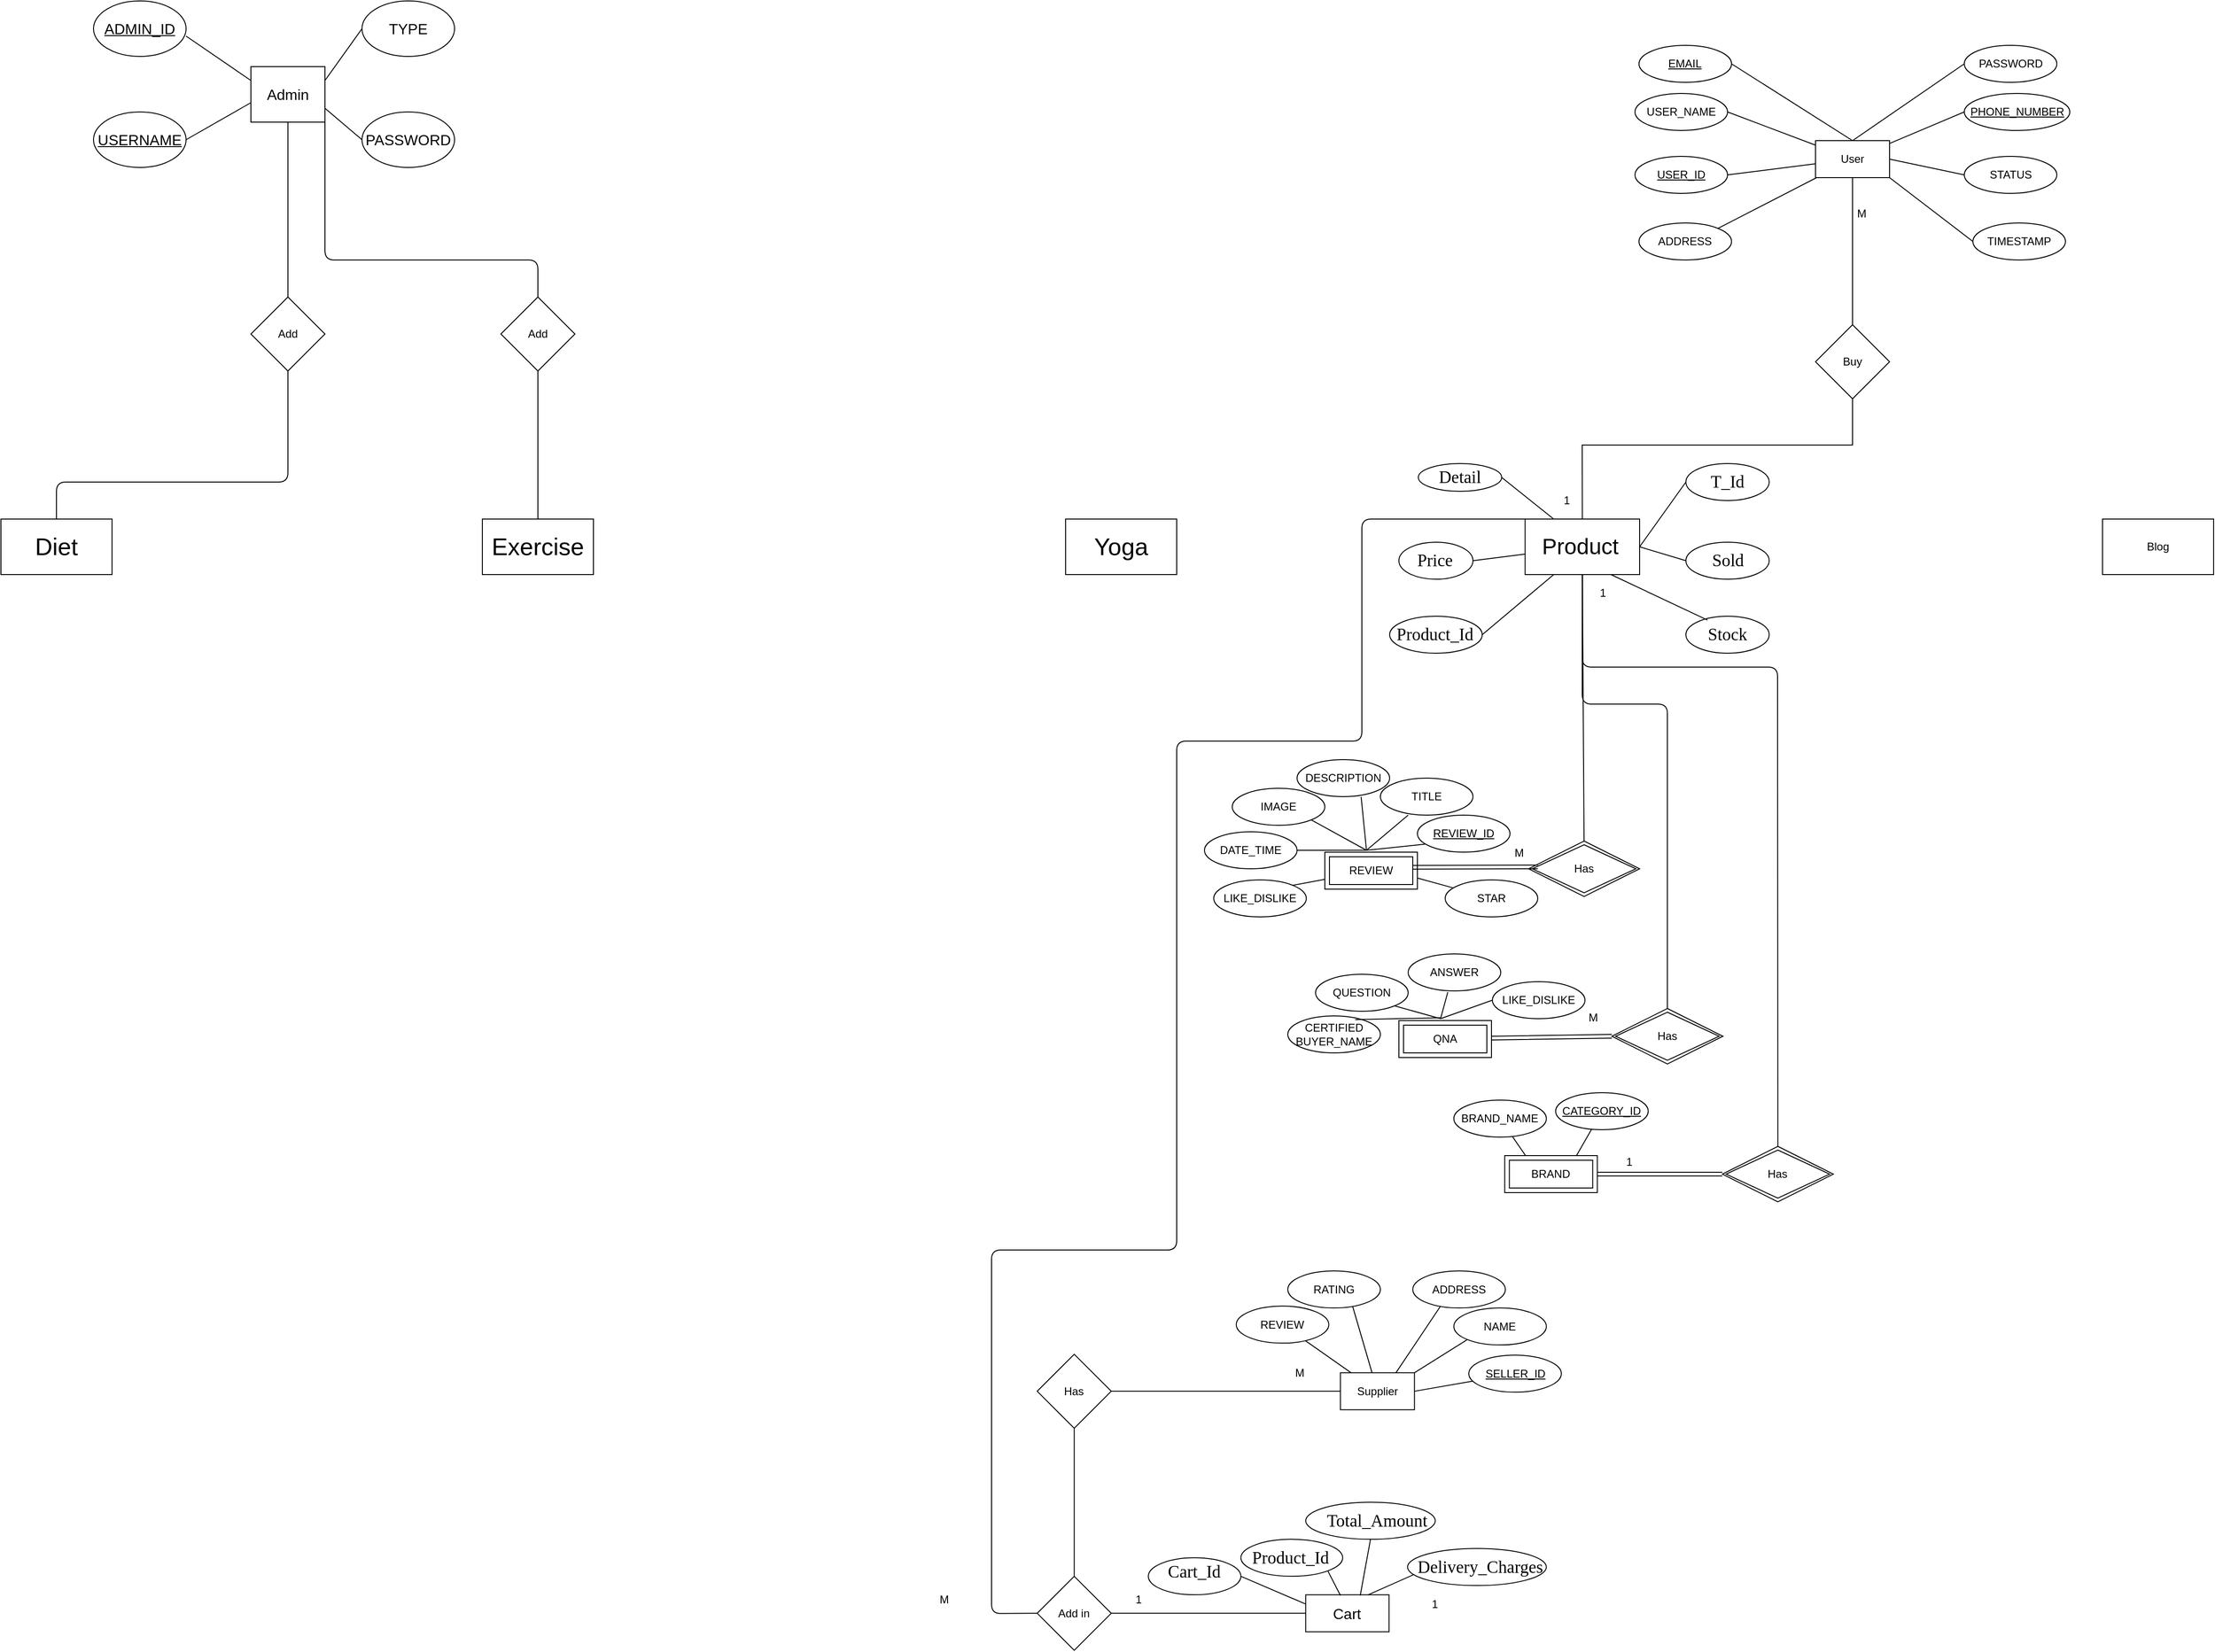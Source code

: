 <mxfile version="13.9.2" type="github">
  <diagram id="wGbHAm15oK983sHC9-Yr" name="Page-1">
    <mxGraphModel dx="593" dy="281" grid="1" gridSize="10" guides="1" tooltips="1" connect="1" arrows="1" fold="1" page="1" pageScale="1" pageWidth="6000" pageHeight="6000" math="0" shadow="0">
      <root>
        <mxCell id="0" />
        <mxCell id="1" parent="0" />
        <mxCell id="VCjqb7YWoMUJ2KnElUuH-1" value="&lt;font style=&quot;font-size: 26px&quot;&gt;Diet&lt;/font&gt;" style="rounded=0;whiteSpace=wrap;html=1;" vertex="1" parent="1">
          <mxGeometry x="3130" y="600" width="120" height="60" as="geometry" />
        </mxCell>
        <mxCell id="VCjqb7YWoMUJ2KnElUuH-2" value="&lt;font style=&quot;font-size: 26px&quot;&gt;Yoga&lt;/font&gt;" style="rounded=0;whiteSpace=wrap;html=1;" vertex="1" parent="1">
          <mxGeometry x="4280" y="600" width="120" height="60" as="geometry" />
        </mxCell>
        <mxCell id="VCjqb7YWoMUJ2KnElUuH-3" value="&lt;font style=&quot;font-size: 26px&quot;&gt;Exercise&lt;/font&gt;" style="rounded=0;whiteSpace=wrap;html=1;" vertex="1" parent="1">
          <mxGeometry x="3650" y="600" width="120" height="60" as="geometry" />
        </mxCell>
        <mxCell id="VCjqb7YWoMUJ2KnElUuH-6" value="Blog" style="rounded=0;whiteSpace=wrap;html=1;" vertex="1" parent="1">
          <mxGeometry x="5400" y="600" width="120" height="60" as="geometry" />
        </mxCell>
        <mxCell id="VCjqb7YWoMUJ2KnElUuH-15" value="" style="rounded=0;whiteSpace=wrap;html=1;" vertex="1" parent="1">
          <mxGeometry x="4776.32" y="600" width="123.68" height="60" as="geometry" />
        </mxCell>
        <mxCell id="VCjqb7YWoMUJ2KnElUuH-16" value="&lt;font style=&quot;font-size: 24px;&quot;&gt;Product&lt;/font&gt;&lt;font style=&quot;font-size: 24px;&quot;&gt;&lt;br style=&quot;font-size: 24px;&quot;&gt;&lt;/font&gt;" style="text;html=1;strokeColor=none;fillColor=none;align=center;verticalAlign=middle;whiteSpace=wrap;rounded=0;fontStyle=0;fontSize=24;" vertex="1" parent="1">
          <mxGeometry x="4815.5" y="620" width="40" height="20" as="geometry" />
        </mxCell>
        <mxCell id="VCjqb7YWoMUJ2KnElUuH-17" value="" style="ellipse;whiteSpace=wrap;html=1;" vertex="1" parent="1">
          <mxGeometry x="4630" y="705" width="100" height="40" as="geometry" />
        </mxCell>
        <mxCell id="VCjqb7YWoMUJ2KnElUuH-18" value="" style="ellipse;whiteSpace=wrap;html=1;" vertex="1" parent="1">
          <mxGeometry x="4640" y="625" width="80" height="40" as="geometry" />
        </mxCell>
        <mxCell id="VCjqb7YWoMUJ2KnElUuH-19" value="" style="ellipse;whiteSpace=wrap;html=1;" vertex="1" parent="1">
          <mxGeometry x="4950" y="625" width="90" height="40" as="geometry" />
        </mxCell>
        <mxCell id="VCjqb7YWoMUJ2KnElUuH-20" value="" style="ellipse;whiteSpace=wrap;html=1;" vertex="1" parent="1">
          <mxGeometry x="4950" y="540" width="90" height="40" as="geometry" />
        </mxCell>
        <mxCell id="VCjqb7YWoMUJ2KnElUuH-21" value="" style="ellipse;whiteSpace=wrap;html=1;" vertex="1" parent="1">
          <mxGeometry x="4661" y="540" width="90" height="30" as="geometry" />
        </mxCell>
        <mxCell id="VCjqb7YWoMUJ2KnElUuH-22" value="" style="ellipse;whiteSpace=wrap;html=1;" vertex="1" parent="1">
          <mxGeometry x="4950" y="705" width="90" height="40" as="geometry" />
        </mxCell>
        <mxCell id="VCjqb7YWoMUJ2KnElUuH-23" value="&lt;span id=&quot;docs-internal-guid-52407e8a-7fff-cbf3-2536-1fac4d719183&quot;&gt;&lt;span style=&quot;font-size: 14pt ; font-family: &amp;#34;times new roman&amp;#34; ; background-color: transparent ; vertical-align: baseline&quot;&gt;Product_Id&lt;/span&gt;&lt;/span&gt;" style="text;html=1;strokeColor=none;fillColor=none;align=center;verticalAlign=middle;whiteSpace=wrap;rounded=0;" vertex="1" parent="1">
          <mxGeometry x="4659.32" y="715" width="40" height="20" as="geometry" />
        </mxCell>
        <mxCell id="VCjqb7YWoMUJ2KnElUuH-24" value="&lt;span id=&quot;docs-internal-guid-77ab3239-7fff-6653-dc07-70a4567c1364&quot;&gt;&lt;span style=&quot;font-size: 14pt ; font-family: &amp;#34;times new roman&amp;#34; ; background-color: transparent ; vertical-align: baseline&quot;&gt;Price&lt;/span&gt;&lt;/span&gt;" style="text;html=1;strokeColor=none;fillColor=none;align=center;verticalAlign=middle;whiteSpace=wrap;rounded=0;" vertex="1" parent="1">
          <mxGeometry x="4659.32" y="635" width="40" height="20" as="geometry" />
        </mxCell>
        <mxCell id="VCjqb7YWoMUJ2KnElUuH-25" value="&lt;span id=&quot;docs-internal-guid-4e54380a-7fff-bb57-83b4-be8a0f64f4e9&quot;&gt;&lt;span style=&quot;font-size: 14pt ; font-family: &amp;#34;times new roman&amp;#34; ; background-color: transparent ; vertical-align: baseline&quot;&gt;Stock&lt;/span&gt;&lt;/span&gt;" style="text;html=1;strokeColor=none;fillColor=none;align=center;verticalAlign=middle;whiteSpace=wrap;rounded=0;" vertex="1" parent="1">
          <mxGeometry x="4975" y="715" width="40" height="20" as="geometry" />
        </mxCell>
        <mxCell id="VCjqb7YWoMUJ2KnElUuH-26" value="&lt;span id=&quot;docs-internal-guid-1fa22a7b-7fff-ead4-82f6-f13e5b7c12e8&quot;&gt;&lt;span style=&quot;font-size: 14pt ; font-family: &amp;#34;times new roman&amp;#34; ; background-color: transparent ; vertical-align: baseline&quot;&gt;Sold&lt;/span&gt;&lt;/span&gt;" style="text;html=1;strokeColor=none;fillColor=none;align=center;verticalAlign=middle;whiteSpace=wrap;rounded=0;" vertex="1" parent="1">
          <mxGeometry x="4967.5" y="635" width="55" height="20" as="geometry" />
        </mxCell>
        <mxCell id="VCjqb7YWoMUJ2KnElUuH-27" value="&lt;span id=&quot;docs-internal-guid-fe8abb5e-7fff-1b7b-80ea-8a018e37618a&quot;&gt;&lt;span style=&quot;font-size: 14pt ; font-family: &amp;#34;times new roman&amp;#34; ; background-color: transparent ; vertical-align: baseline&quot;&gt;T_Id&lt;/span&gt;&lt;/span&gt;" style="text;html=1;strokeColor=none;fillColor=none;align=center;verticalAlign=middle;whiteSpace=wrap;rounded=0;" vertex="1" parent="1">
          <mxGeometry x="4975" y="550" width="40" height="20" as="geometry" />
        </mxCell>
        <mxCell id="VCjqb7YWoMUJ2KnElUuH-28" value="&lt;span id=&quot;docs-internal-guid-84cdcf9b-7fff-4355-09eb-947d76654720&quot;&gt;&lt;span style=&quot;font-size: 14pt ; font-family: &amp;#34;times new roman&amp;#34; ; background-color: transparent ; vertical-align: baseline&quot;&gt;Detail&lt;/span&gt;&lt;/span&gt;" style="text;html=1;strokeColor=none;fillColor=none;align=center;verticalAlign=middle;whiteSpace=wrap;rounded=0;" vertex="1" parent="1">
          <mxGeometry x="4686" y="545" width="40" height="20" as="geometry" />
        </mxCell>
        <mxCell id="VCjqb7YWoMUJ2KnElUuH-33" value="" style="endArrow=none;html=1;exitX=1;exitY=0.5;exitDx=0;exitDy=0;entryX=0;entryY=0.5;entryDx=0;entryDy=0;" edge="1" parent="1" source="VCjqb7YWoMUJ2KnElUuH-15" target="VCjqb7YWoMUJ2KnElUuH-19">
          <mxGeometry width="50" height="50" relative="1" as="geometry">
            <mxPoint x="4920" y="755" as="sourcePoint" />
            <mxPoint x="4940" y="375" as="targetPoint" />
          </mxGeometry>
        </mxCell>
        <mxCell id="VCjqb7YWoMUJ2KnElUuH-34" value="" style="endArrow=none;html=1;exitX=0.25;exitY=1;exitDx=0;exitDy=0;entryX=1;entryY=0.5;entryDx=0;entryDy=0;" edge="1" parent="1" source="VCjqb7YWoMUJ2KnElUuH-15" target="VCjqb7YWoMUJ2KnElUuH-17">
          <mxGeometry width="50" height="50" relative="1" as="geometry">
            <mxPoint x="4910" y="485" as="sourcePoint" />
            <mxPoint x="4910" y="345" as="targetPoint" />
          </mxGeometry>
        </mxCell>
        <mxCell id="VCjqb7YWoMUJ2KnElUuH-35" value="" style="endArrow=none;html=1;entryX=1;entryY=0.5;entryDx=0;entryDy=0;" edge="1" parent="1" source="VCjqb7YWoMUJ2KnElUuH-15" target="VCjqb7YWoMUJ2KnElUuH-18">
          <mxGeometry width="50" height="50" relative="1" as="geometry">
            <mxPoint x="4777" y="645" as="sourcePoint" />
            <mxPoint x="4809.17" y="455" as="targetPoint" />
          </mxGeometry>
        </mxCell>
        <mxCell id="VCjqb7YWoMUJ2KnElUuH-36" value="" style="endArrow=none;html=1;exitX=0.25;exitY=0;exitDx=0;exitDy=0;entryX=1;entryY=0.5;entryDx=0;entryDy=0;" edge="1" parent="1" source="VCjqb7YWoMUJ2KnElUuH-15" target="VCjqb7YWoMUJ2KnElUuH-21">
          <mxGeometry width="50" height="50" relative="1" as="geometry">
            <mxPoint x="4820" y="590" as="sourcePoint" />
            <mxPoint x="4820" y="450" as="targetPoint" />
          </mxGeometry>
        </mxCell>
        <mxCell id="VCjqb7YWoMUJ2KnElUuH-37" value="" style="endArrow=none;html=1;exitX=0.75;exitY=1;exitDx=0;exitDy=0;entryX=0.259;entryY=0.104;entryDx=0;entryDy=0;entryPerimeter=0;" edge="1" parent="1" source="VCjqb7YWoMUJ2KnElUuH-15" target="VCjqb7YWoMUJ2KnElUuH-22">
          <mxGeometry width="50" height="50" relative="1" as="geometry">
            <mxPoint x="4839.58" y="625" as="sourcePoint" />
            <mxPoint x="4839.58" y="485" as="targetPoint" />
          </mxGeometry>
        </mxCell>
        <mxCell id="VCjqb7YWoMUJ2KnElUuH-38" value="" style="endArrow=none;html=1;exitX=1;exitY=0.5;exitDx=0;exitDy=0;entryX=0;entryY=0.5;entryDx=0;entryDy=0;" edge="1" parent="1" source="VCjqb7YWoMUJ2KnElUuH-15" target="VCjqb7YWoMUJ2KnElUuH-20">
          <mxGeometry width="50" height="50" relative="1" as="geometry">
            <mxPoint x="4920" y="675" as="sourcePoint" />
            <mxPoint x="4920" y="535" as="targetPoint" />
          </mxGeometry>
        </mxCell>
        <mxCell id="VCjqb7YWoMUJ2KnElUuH-39" value="1" style="text;html=1;align=center;verticalAlign=middle;resizable=0;points=[];autosize=1;" vertex="1" parent="1">
          <mxGeometry x="4850" y="670" width="20" height="20" as="geometry" />
        </mxCell>
        <mxCell id="VCjqb7YWoMUJ2KnElUuH-205" value="REVIEW_ID" style="ellipse;whiteSpace=wrap;html=1;align=center;fontStyle=4;" vertex="1" parent="1">
          <mxGeometry x="4660" y="920" width="100" height="40" as="geometry" />
        </mxCell>
        <mxCell id="VCjqb7YWoMUJ2KnElUuH-206" value="STAR" style="ellipse;whiteSpace=wrap;html=1;align=center;" vertex="1" parent="1">
          <mxGeometry x="4690" y="990" width="100" height="40" as="geometry" />
        </mxCell>
        <mxCell id="VCjqb7YWoMUJ2KnElUuH-207" value="LIKE_DISLIKE" style="ellipse;whiteSpace=wrap;html=1;align=center;" vertex="1" parent="1">
          <mxGeometry x="4440" y="990" width="100" height="40" as="geometry" />
        </mxCell>
        <mxCell id="VCjqb7YWoMUJ2KnElUuH-208" value="TITLE" style="ellipse;whiteSpace=wrap;html=1;align=center;" vertex="1" parent="1">
          <mxGeometry x="4620" y="880" width="100" height="40" as="geometry" />
        </mxCell>
        <mxCell id="VCjqb7YWoMUJ2KnElUuH-209" value="DESCRIPTION" style="ellipse;whiteSpace=wrap;html=1;align=center;" vertex="1" parent="1">
          <mxGeometry x="4530" y="860" width="100" height="40" as="geometry" />
        </mxCell>
        <mxCell id="VCjqb7YWoMUJ2KnElUuH-210" value="IMAGE" style="ellipse;whiteSpace=wrap;html=1;align=center;" vertex="1" parent="1">
          <mxGeometry x="4460" y="891" width="100" height="40" as="geometry" />
        </mxCell>
        <mxCell id="VCjqb7YWoMUJ2KnElUuH-211" value="DATE_TIME" style="ellipse;whiteSpace=wrap;html=1;align=center;" vertex="1" parent="1">
          <mxGeometry x="4430" y="938" width="100" height="40" as="geometry" />
        </mxCell>
        <mxCell id="VCjqb7YWoMUJ2KnElUuH-212" value="CERTIFIED BUYER_NAME" style="ellipse;whiteSpace=wrap;html=1;align=center;" vertex="1" parent="1">
          <mxGeometry x="4520" y="1137" width="100" height="40" as="geometry" />
        </mxCell>
        <mxCell id="VCjqb7YWoMUJ2KnElUuH-213" value="QUESTION" style="ellipse;whiteSpace=wrap;html=1;align=center;" vertex="1" parent="1">
          <mxGeometry x="4550" y="1092" width="100" height="40" as="geometry" />
        </mxCell>
        <mxCell id="VCjqb7YWoMUJ2KnElUuH-214" value="ANSWER" style="ellipse;whiteSpace=wrap;html=1;align=center;" vertex="1" parent="1">
          <mxGeometry x="4650" y="1070" width="100" height="40" as="geometry" />
        </mxCell>
        <mxCell id="VCjqb7YWoMUJ2KnElUuH-215" value="LIKE_DISLIKE" style="ellipse;whiteSpace=wrap;html=1;align=center;" vertex="1" parent="1">
          <mxGeometry x="4741" y="1100" width="100" height="40" as="geometry" />
        </mxCell>
        <mxCell id="VCjqb7YWoMUJ2KnElUuH-216" value="" style="endArrow=none;html=1;rounded=0;exitX=1;exitY=0.75;exitDx=0;exitDy=0;" edge="1" target="VCjqb7YWoMUJ2KnElUuH-206" parent="1">
          <mxGeometry relative="1" as="geometry">
            <mxPoint x="4660" y="988" as="sourcePoint" />
            <mxPoint x="4770" y="920" as="targetPoint" />
          </mxGeometry>
        </mxCell>
        <mxCell id="VCjqb7YWoMUJ2KnElUuH-217" value="" style="endArrow=none;html=1;rounded=0;exitX=1;exitY=0;exitDx=0;exitDy=0;" edge="1" source="VCjqb7YWoMUJ2KnElUuH-207" target="VCjqb7YWoMUJ2KnElUuH-233" parent="1">
          <mxGeometry relative="1" as="geometry">
            <mxPoint x="4610" y="920" as="sourcePoint" />
            <mxPoint x="4550" y="978" as="targetPoint" />
          </mxGeometry>
        </mxCell>
        <mxCell id="VCjqb7YWoMUJ2KnElUuH-218" value="" style="endArrow=none;html=1;rounded=0;exitX=0.5;exitY=0;exitDx=0;exitDy=0;" edge="1" target="VCjqb7YWoMUJ2KnElUuH-211" parent="1">
          <mxGeometry relative="1" as="geometry">
            <mxPoint x="4605" y="958" as="sourcePoint" />
            <mxPoint x="4770" y="920" as="targetPoint" />
          </mxGeometry>
        </mxCell>
        <mxCell id="VCjqb7YWoMUJ2KnElUuH-219" value="" style="endArrow=none;html=1;rounded=0;exitX=0.5;exitY=0;exitDx=0;exitDy=0;entryX=1;entryY=1;entryDx=0;entryDy=0;" edge="1" target="VCjqb7YWoMUJ2KnElUuH-210" parent="1">
          <mxGeometry relative="1" as="geometry">
            <mxPoint x="4605" y="958" as="sourcePoint" />
            <mxPoint x="4770" y="920" as="targetPoint" />
          </mxGeometry>
        </mxCell>
        <mxCell id="VCjqb7YWoMUJ2KnElUuH-220" value="" style="endArrow=none;html=1;rounded=0;exitX=0.5;exitY=0;exitDx=0;exitDy=0;entryX=0.692;entryY=1.005;entryDx=0;entryDy=0;entryPerimeter=0;" edge="1" target="VCjqb7YWoMUJ2KnElUuH-209" parent="1">
          <mxGeometry relative="1" as="geometry">
            <mxPoint x="4605" y="958" as="sourcePoint" />
            <mxPoint x="4770" y="920" as="targetPoint" />
          </mxGeometry>
        </mxCell>
        <mxCell id="VCjqb7YWoMUJ2KnElUuH-221" value="" style="endArrow=none;html=1;rounded=0;exitX=0.5;exitY=0;exitDx=0;exitDy=0;" edge="1" parent="1">
          <mxGeometry relative="1" as="geometry">
            <mxPoint x="4605" y="958" as="sourcePoint" />
            <mxPoint x="4650" y="920" as="targetPoint" />
          </mxGeometry>
        </mxCell>
        <mxCell id="VCjqb7YWoMUJ2KnElUuH-222" value="" style="endArrow=none;html=1;rounded=0;exitX=0.5;exitY=0;exitDx=0;exitDy=0;entryX=0.08;entryY=0.785;entryDx=0;entryDy=0;entryPerimeter=0;" edge="1" target="VCjqb7YWoMUJ2KnElUuH-205" parent="1">
          <mxGeometry relative="1" as="geometry">
            <mxPoint x="4605" y="958" as="sourcePoint" />
            <mxPoint x="4770" y="920" as="targetPoint" />
          </mxGeometry>
        </mxCell>
        <mxCell id="VCjqb7YWoMUJ2KnElUuH-223" value="" style="endArrow=none;html=1;rounded=0;exitX=0.728;exitY=0.1;exitDx=0;exitDy=0;exitPerimeter=0;" edge="1" source="VCjqb7YWoMUJ2KnElUuH-212" parent="1">
          <mxGeometry relative="1" as="geometry">
            <mxPoint x="4690" y="972" as="sourcePoint" />
            <mxPoint x="4685" y="1139" as="targetPoint" />
          </mxGeometry>
        </mxCell>
        <mxCell id="VCjqb7YWoMUJ2KnElUuH-224" value="" style="endArrow=none;html=1;rounded=0;exitX=0.5;exitY=0;exitDx=0;exitDy=0;entryX=1;entryY=1;entryDx=0;entryDy=0;" edge="1" target="VCjqb7YWoMUJ2KnElUuH-213" parent="1">
          <mxGeometry relative="1" as="geometry">
            <mxPoint x="4685" y="1140" as="sourcePoint" />
            <mxPoint x="4850" y="972" as="targetPoint" />
          </mxGeometry>
        </mxCell>
        <mxCell id="VCjqb7YWoMUJ2KnElUuH-225" value="" style="endArrow=none;html=1;rounded=0;exitX=0.5;exitY=0;exitDx=0;exitDy=0;entryX=0.428;entryY=1.035;entryDx=0;entryDy=0;entryPerimeter=0;" edge="1" target="VCjqb7YWoMUJ2KnElUuH-214" parent="1">
          <mxGeometry relative="1" as="geometry">
            <mxPoint x="4685" y="1140" as="sourcePoint" />
            <mxPoint x="4850" y="972" as="targetPoint" />
          </mxGeometry>
        </mxCell>
        <mxCell id="VCjqb7YWoMUJ2KnElUuH-226" value="" style="endArrow=none;html=1;rounded=0;exitX=0.5;exitY=0;exitDx=0;exitDy=0;entryX=0;entryY=0.5;entryDx=0;entryDy=0;" edge="1" target="VCjqb7YWoMUJ2KnElUuH-215" parent="1">
          <mxGeometry relative="1" as="geometry">
            <mxPoint x="4685" y="1140" as="sourcePoint" />
            <mxPoint x="4820" y="1122" as="targetPoint" />
          </mxGeometry>
        </mxCell>
        <mxCell id="VCjqb7YWoMUJ2KnElUuH-227" value="BRAND_NAME" style="ellipse;whiteSpace=wrap;html=1;align=center;" vertex="1" parent="1">
          <mxGeometry x="4699.32" y="1228" width="100" height="40" as="geometry" />
        </mxCell>
        <mxCell id="VCjqb7YWoMUJ2KnElUuH-228" value="CATEGORY_ID" style="ellipse;whiteSpace=wrap;html=1;align=center;fontStyle=4;" vertex="1" parent="1">
          <mxGeometry x="4809.32" y="1220" width="100" height="40" as="geometry" />
        </mxCell>
        <mxCell id="VCjqb7YWoMUJ2KnElUuH-229" value="" style="endArrow=none;html=1;rounded=0;entryX=0.75;entryY=0;entryDx=0;entryDy=0;" edge="1" source="VCjqb7YWoMUJ2KnElUuH-228" parent="1">
          <mxGeometry relative="1" as="geometry">
            <mxPoint x="4769.32" y="1200" as="sourcePoint" />
            <mxPoint x="4831.82" y="1288" as="targetPoint" />
          </mxGeometry>
        </mxCell>
        <mxCell id="VCjqb7YWoMUJ2KnElUuH-230" value="" style="endArrow=none;html=1;rounded=0;exitX=0.25;exitY=0;exitDx=0;exitDy=0;" edge="1" target="VCjqb7YWoMUJ2KnElUuH-227" parent="1">
          <mxGeometry relative="1" as="geometry">
            <mxPoint x="4776.82" y="1288" as="sourcePoint" />
            <mxPoint x="4929.32" y="1200" as="targetPoint" />
          </mxGeometry>
        </mxCell>
        <mxCell id="VCjqb7YWoMUJ2KnElUuH-231" value="BRAND" style="shape=ext;margin=3;double=1;whiteSpace=wrap;html=1;align=center;" vertex="1" parent="1">
          <mxGeometry x="4754.32" y="1288" width="100" height="40" as="geometry" />
        </mxCell>
        <mxCell id="VCjqb7YWoMUJ2KnElUuH-232" value="QNA" style="shape=ext;margin=3;double=1;whiteSpace=wrap;html=1;align=center;" vertex="1" parent="1">
          <mxGeometry x="4640" y="1142" width="100" height="40" as="geometry" />
        </mxCell>
        <mxCell id="VCjqb7YWoMUJ2KnElUuH-233" value="REVIEW" style="shape=ext;margin=3;double=1;whiteSpace=wrap;html=1;align=center;" vertex="1" parent="1">
          <mxGeometry x="4560" y="960" width="100" height="40" as="geometry" />
        </mxCell>
        <mxCell id="VCjqb7YWoMUJ2KnElUuH-234" value="Has" style="shape=rhombus;double=1;perimeter=rhombusPerimeter;whiteSpace=wrap;html=1;align=center;" vertex="1" parent="1">
          <mxGeometry x="4780" y="948" width="120" height="60" as="geometry" />
        </mxCell>
        <mxCell id="VCjqb7YWoMUJ2KnElUuH-235" value="Has" style="shape=rhombus;double=1;perimeter=rhombusPerimeter;whiteSpace=wrap;html=1;align=center;" vertex="1" parent="1">
          <mxGeometry x="4870" y="1129" width="120" height="60" as="geometry" />
        </mxCell>
        <mxCell id="VCjqb7YWoMUJ2KnElUuH-236" value="Has" style="shape=rhombus;double=1;perimeter=rhombusPerimeter;whiteSpace=wrap;html=1;align=center;" vertex="1" parent="1">
          <mxGeometry x="4989.32" y="1278" width="120" height="60" as="geometry" />
        </mxCell>
        <mxCell id="VCjqb7YWoMUJ2KnElUuH-237" value="M" style="text;html=1;strokeColor=none;fillColor=none;align=center;verticalAlign=middle;whiteSpace=wrap;rounded=0;" vertex="1" parent="1">
          <mxGeometry x="4750" y="951" width="40" height="20" as="geometry" />
        </mxCell>
        <mxCell id="VCjqb7YWoMUJ2KnElUuH-238" value="M" style="text;html=1;strokeColor=none;fillColor=none;align=center;verticalAlign=middle;whiteSpace=wrap;rounded=0;" vertex="1" parent="1">
          <mxGeometry x="4830" y="1129" width="40" height="20" as="geometry" />
        </mxCell>
        <mxCell id="VCjqb7YWoMUJ2KnElUuH-239" value="1" style="text;html=1;strokeColor=none;fillColor=none;align=center;verticalAlign=middle;whiteSpace=wrap;rounded=0;" vertex="1" parent="1">
          <mxGeometry x="4869.32" y="1285" width="40" height="20" as="geometry" />
        </mxCell>
        <mxCell id="VCjqb7YWoMUJ2KnElUuH-240" value="" style="shape=link;html=1;rounded=0;endArrow=none;endFill=0;" edge="1" parent="1">
          <mxGeometry relative="1" as="geometry">
            <mxPoint x="4655" y="976.33" as="sourcePoint" />
            <mxPoint x="4790" y="976" as="targetPoint" />
          </mxGeometry>
        </mxCell>
        <mxCell id="VCjqb7YWoMUJ2KnElUuH-241" value="" style="shape=link;html=1;rounded=0;endArrow=none;endFill=0;entryX=0;entryY=0.5;entryDx=0;entryDy=0;" edge="1" target="VCjqb7YWoMUJ2KnElUuH-235" parent="1">
          <mxGeometry relative="1" as="geometry">
            <mxPoint x="4740" y="1161.0" as="sourcePoint" />
            <mxPoint x="4900" y="1161" as="targetPoint" />
          </mxGeometry>
        </mxCell>
        <mxCell id="VCjqb7YWoMUJ2KnElUuH-242" value="" style="resizable=0;html=1;align=right;verticalAlign=bottom;" connectable="0" vertex="1" parent="VCjqb7YWoMUJ2KnElUuH-241">
          <mxGeometry x="1" relative="1" as="geometry" />
        </mxCell>
        <mxCell id="VCjqb7YWoMUJ2KnElUuH-243" value="" style="shape=link;html=1;rounded=0;endArrow=none;endFill=0;entryX=0;entryY=0.5;entryDx=0;entryDy=0;" edge="1" source="VCjqb7YWoMUJ2KnElUuH-231" target="VCjqb7YWoMUJ2KnElUuH-236" parent="1">
          <mxGeometry relative="1" as="geometry">
            <mxPoint x="4854.32" y="1308" as="sourcePoint" />
            <mxPoint x="5014.32" y="1308" as="targetPoint" />
          </mxGeometry>
        </mxCell>
        <mxCell id="VCjqb7YWoMUJ2KnElUuH-244" value="" style="resizable=0;html=1;align=right;verticalAlign=bottom;" connectable="0" vertex="1" parent="VCjqb7YWoMUJ2KnElUuH-243">
          <mxGeometry x="1" relative="1" as="geometry" />
        </mxCell>
        <mxCell id="VCjqb7YWoMUJ2KnElUuH-274" value="&lt;font style=&quot;font-size: 12px;&quot;&gt;User&lt;/font&gt;" style="rounded=0;whiteSpace=wrap;html=1;strokeWidth=1;fontSize=12;" vertex="1" parent="1">
          <mxGeometry x="5090" y="191" width="80" height="40" as="geometry" />
        </mxCell>
        <mxCell id="VCjqb7YWoMUJ2KnElUuH-276" value="USER_ID" style="ellipse;whiteSpace=wrap;html=1;align=center;fontStyle=4;strokeWidth=1;fontSize=12;" vertex="1" parent="1">
          <mxGeometry x="4895" y="208" width="100" height="40" as="geometry" />
        </mxCell>
        <mxCell id="VCjqb7YWoMUJ2KnElUuH-277" value="TIMESTAMP" style="ellipse;whiteSpace=wrap;html=1;align=center;strokeWidth=1;fontSize=12;" vertex="1" parent="1">
          <mxGeometry x="5260" y="280" width="100" height="40" as="geometry" />
        </mxCell>
        <mxCell id="VCjqb7YWoMUJ2KnElUuH-278" value="USER_NAME" style="ellipse;whiteSpace=wrap;html=1;align=center;strokeWidth=1;fontSize=12;" vertex="1" parent="1">
          <mxGeometry x="4895" y="140" width="100" height="40" as="geometry" />
        </mxCell>
        <mxCell id="VCjqb7YWoMUJ2KnElUuH-279" value="PASSWORD" style="ellipse;whiteSpace=wrap;html=1;align=center;strokeWidth=1;fontSize=12;" vertex="1" parent="1">
          <mxGeometry x="5250.68" y="88" width="100" height="40" as="geometry" />
        </mxCell>
        <mxCell id="VCjqb7YWoMUJ2KnElUuH-280" value="STATUS" style="ellipse;whiteSpace=wrap;html=1;align=center;strokeWidth=1;fontSize=12;" vertex="1" parent="1">
          <mxGeometry x="5250.68" y="208" width="100" height="40" as="geometry" />
        </mxCell>
        <mxCell id="VCjqb7YWoMUJ2KnElUuH-281" value="ADDRESS" style="ellipse;whiteSpace=wrap;html=1;align=center;strokeWidth=1;fontSize=12;" vertex="1" parent="1">
          <mxGeometry x="4899.32" y="280" width="100" height="40" as="geometry" />
        </mxCell>
        <mxCell id="VCjqb7YWoMUJ2KnElUuH-282" value="" style="endArrow=none;html=1;rounded=0;entryX=0;entryY=0.5;entryDx=0;entryDy=0;strokeWidth=1;fontSize=12;exitX=1;exitY=0.5;exitDx=0;exitDy=0;" edge="1" parent="1" source="VCjqb7YWoMUJ2KnElUuH-274" target="VCjqb7YWoMUJ2KnElUuH-280">
          <mxGeometry relative="1" as="geometry">
            <mxPoint x="5170" y="210" as="sourcePoint" />
            <mxPoint x="5200" y="18" as="targetPoint" />
          </mxGeometry>
        </mxCell>
        <mxCell id="VCjqb7YWoMUJ2KnElUuH-283" value="" style="endArrow=none;html=1;rounded=0;exitX=1;exitY=0.5;exitDx=0;exitDy=0;strokeWidth=1;fontSize=12;" edge="1" parent="1" source="VCjqb7YWoMUJ2KnElUuH-276" target="VCjqb7YWoMUJ2KnElUuH-274">
          <mxGeometry relative="1" as="geometry">
            <mxPoint x="5050" y="-42" as="sourcePoint" />
            <mxPoint x="5140" y="175.204" as="targetPoint" />
          </mxGeometry>
        </mxCell>
        <mxCell id="VCjqb7YWoMUJ2KnElUuH-284" value="" style="endArrow=none;html=1;rounded=0;exitX=1;exitY=0.5;exitDx=0;exitDy=0;strokeWidth=1;fontSize=12;" edge="1" parent="1" source="VCjqb7YWoMUJ2KnElUuH-278" target="VCjqb7YWoMUJ2KnElUuH-274">
          <mxGeometry relative="1" as="geometry">
            <mxPoint x="5050" y="-42" as="sourcePoint" />
            <mxPoint x="5120" y="188" as="targetPoint" />
          </mxGeometry>
        </mxCell>
        <mxCell id="VCjqb7YWoMUJ2KnElUuH-285" value="" style="endArrow=none;html=1;rounded=0;exitX=0.5;exitY=0;exitDx=0;exitDy=0;strokeWidth=1;fontSize=12;entryX=1;entryY=0.5;entryDx=0;entryDy=0;" edge="1" parent="1" source="VCjqb7YWoMUJ2KnElUuH-274" target="VCjqb7YWoMUJ2KnElUuH-290">
          <mxGeometry relative="1" as="geometry">
            <mxPoint x="5140" y="148" as="sourcePoint" />
            <mxPoint x="4990" y="148" as="targetPoint" />
          </mxGeometry>
        </mxCell>
        <mxCell id="VCjqb7YWoMUJ2KnElUuH-286" value="" style="endArrow=none;html=1;rounded=0;strokeWidth=1;fontSize=12;entryX=0;entryY=0.5;entryDx=0;entryDy=0;exitX=0.5;exitY=0;exitDx=0;exitDy=0;" edge="1" parent="1" target="VCjqb7YWoMUJ2KnElUuH-279" source="VCjqb7YWoMUJ2KnElUuH-274">
          <mxGeometry relative="1" as="geometry">
            <mxPoint x="5101" y="191" as="sourcePoint" />
            <mxPoint x="5210" y="-42" as="targetPoint" />
          </mxGeometry>
        </mxCell>
        <mxCell id="VCjqb7YWoMUJ2KnElUuH-287" value="" style="endArrow=none;html=1;rounded=0;entryX=0;entryY=0.5;entryDx=0;entryDy=0;strokeWidth=1;fontSize=12;" edge="1" parent="1" source="VCjqb7YWoMUJ2KnElUuH-274" target="VCjqb7YWoMUJ2KnElUuH-291">
          <mxGeometry relative="1" as="geometry">
            <mxPoint x="5140" y="148" as="sourcePoint" />
            <mxPoint x="5054.096" y="85.524" as="targetPoint" />
          </mxGeometry>
        </mxCell>
        <mxCell id="VCjqb7YWoMUJ2KnElUuH-288" value="" style="endArrow=none;html=1;rounded=0;entryX=1;entryY=0;entryDx=0;entryDy=0;strokeWidth=1;fontSize=12;" edge="1" parent="1" source="VCjqb7YWoMUJ2KnElUuH-274" target="VCjqb7YWoMUJ2KnElUuH-281">
          <mxGeometry relative="1" as="geometry">
            <mxPoint x="5160" y="138" as="sourcePoint" />
            <mxPoint x="5210" y="-42" as="targetPoint" />
          </mxGeometry>
        </mxCell>
        <mxCell id="VCjqb7YWoMUJ2KnElUuH-289" value="" style="endArrow=none;html=1;rounded=0;strokeWidth=1;fontSize=12;entryX=0;entryY=0.5;entryDx=0;entryDy=0;exitX=1;exitY=1;exitDx=0;exitDy=0;" edge="1" parent="1" source="VCjqb7YWoMUJ2KnElUuH-274" target="VCjqb7YWoMUJ2KnElUuH-277">
          <mxGeometry relative="1" as="geometry">
            <mxPoint x="5190.4" y="135.4" as="sourcePoint" />
            <mxPoint x="5210" y="-42" as="targetPoint" />
          </mxGeometry>
        </mxCell>
        <mxCell id="VCjqb7YWoMUJ2KnElUuH-290" value="EMAIL" style="ellipse;whiteSpace=wrap;html=1;align=center;fontStyle=4;strokeWidth=1;fontSize=12;" vertex="1" parent="1">
          <mxGeometry x="4899.32" y="88" width="100" height="40" as="geometry" />
        </mxCell>
        <mxCell id="VCjqb7YWoMUJ2KnElUuH-291" value="PHONE_NUMBER" style="ellipse;whiteSpace=wrap;html=1;align=center;fontStyle=4;strokeWidth=1;fontSize=12;" vertex="1" parent="1">
          <mxGeometry x="5250.68" y="140" width="114" height="40" as="geometry" />
        </mxCell>
        <mxCell id="VCjqb7YWoMUJ2KnElUuH-296" value="" style="endArrow=none;html=1;rounded=0;strokeWidth=1;fontSize=12;exitX=0.5;exitY=1;exitDx=0;exitDy=0;entryX=0.5;entryY=0;entryDx=0;entryDy=0;" edge="1" parent="1" source="VCjqb7YWoMUJ2KnElUuH-274" target="VCjqb7YWoMUJ2KnElUuH-297">
          <mxGeometry relative="1" as="geometry">
            <mxPoint x="5124.18" y="241" as="sourcePoint" />
            <mxPoint x="5080" y="410" as="targetPoint" />
          </mxGeometry>
        </mxCell>
        <mxCell id="VCjqb7YWoMUJ2KnElUuH-297" value="Buy" style="rhombus;whiteSpace=wrap;html=1;shadow=0;" vertex="1" parent="1">
          <mxGeometry x="5090" y="390" width="80" height="80" as="geometry" />
        </mxCell>
        <mxCell id="VCjqb7YWoMUJ2KnElUuH-298" value="" style="endArrow=none;html=1;rounded=0;strokeWidth=1;fontSize=12;exitX=0.5;exitY=0;exitDx=0;exitDy=0;entryX=0.5;entryY=1;entryDx=0;entryDy=0;" edge="1" parent="1" source="VCjqb7YWoMUJ2KnElUuH-15" target="VCjqb7YWoMUJ2KnElUuH-297">
          <mxGeometry relative="1" as="geometry">
            <mxPoint x="5140.0" y="241" as="sourcePoint" />
            <mxPoint x="5140.0" y="400" as="targetPoint" />
            <Array as="points">
              <mxPoint x="4838" y="520" />
              <mxPoint x="5130" y="520" />
            </Array>
          </mxGeometry>
        </mxCell>
        <mxCell id="VCjqb7YWoMUJ2KnElUuH-300" value="M" style="text;html=1;strokeColor=none;fillColor=none;align=center;verticalAlign=middle;whiteSpace=wrap;rounded=0;" vertex="1" parent="1">
          <mxGeometry x="5120" y="260" width="40" height="20" as="geometry" />
        </mxCell>
        <mxCell id="VCjqb7YWoMUJ2KnElUuH-301" value="1" style="text;html=1;align=center;verticalAlign=middle;resizable=0;points=[];autosize=1;fontSize=12;" vertex="1" parent="1">
          <mxGeometry x="4811" y="570" width="20" height="20" as="geometry" />
        </mxCell>
        <mxCell id="VCjqb7YWoMUJ2KnElUuH-302" value="" style="rounded=0;whiteSpace=wrap;html=1;" vertex="1" parent="1">
          <mxGeometry x="4539.32" y="1762.68" width="90" height="40" as="geometry" />
        </mxCell>
        <mxCell id="VCjqb7YWoMUJ2KnElUuH-304" value="&lt;font style=&quot;font-size: 16px&quot;&gt;Cart&lt;br&gt;&lt;/font&gt;" style="text;html=1;strokeColor=none;fillColor=none;align=center;verticalAlign=middle;whiteSpace=wrap;rounded=0;" vertex="1" parent="1">
          <mxGeometry x="4564.32" y="1772.68" width="40" height="20" as="geometry" />
        </mxCell>
        <mxCell id="VCjqb7YWoMUJ2KnElUuH-305" value="" style="ellipse;whiteSpace=wrap;html=1;" vertex="1" parent="1">
          <mxGeometry x="4369.32" y="1722.68" width="100" height="40" as="geometry" />
        </mxCell>
        <mxCell id="VCjqb7YWoMUJ2KnElUuH-306" value="" style="ellipse;whiteSpace=wrap;html=1;" vertex="1" parent="1">
          <mxGeometry x="4469.32" y="1702.68" width="110" height="40" as="geometry" />
        </mxCell>
        <mxCell id="VCjqb7YWoMUJ2KnElUuH-307" value="" style="ellipse;whiteSpace=wrap;html=1;" vertex="1" parent="1">
          <mxGeometry x="4649.32" y="1712.68" width="150" height="40" as="geometry" />
        </mxCell>
        <mxCell id="VCjqb7YWoMUJ2KnElUuH-308" value="" style="ellipse;whiteSpace=wrap;html=1;" vertex="1" parent="1">
          <mxGeometry x="4539.32" y="1662.68" width="140" height="40" as="geometry" />
        </mxCell>
        <mxCell id="VCjqb7YWoMUJ2KnElUuH-309" value="&lt;span id=&quot;docs-internal-guid-52407e8a-7fff-cbf3-2536-1fac4d719183&quot;&gt;&lt;span style=&quot;font-size: 14pt ; font-family: &amp;#34;times new roman&amp;#34; ; background-color: transparent ; vertical-align: baseline&quot;&gt;Cart_Id&lt;/span&gt;&lt;/span&gt;" style="text;html=1;strokeColor=none;fillColor=none;align=center;verticalAlign=middle;whiteSpace=wrap;rounded=0;" vertex="1" parent="1">
          <mxGeometry x="4399.32" y="1727.68" width="40" height="20" as="geometry" />
        </mxCell>
        <mxCell id="VCjqb7YWoMUJ2KnElUuH-310" value="&lt;span id=&quot;docs-internal-guid-77ab3239-7fff-6653-dc07-70a4567c1364&quot;&gt;&lt;span style=&quot;font-size: 14pt ; font-family: &amp;#34;times new roman&amp;#34; ; background-color: transparent ; vertical-align: baseline&quot;&gt;Product_Id&lt;/span&gt;&lt;/span&gt;" style="text;html=1;strokeColor=none;fillColor=none;align=center;verticalAlign=middle;whiteSpace=wrap;rounded=0;" vertex="1" parent="1">
          <mxGeometry x="4503.32" y="1712.68" width="40" height="20" as="geometry" />
        </mxCell>
        <mxCell id="VCjqb7YWoMUJ2KnElUuH-311" value="&lt;span id=&quot;docs-internal-guid-f2ca6896-7fff-c282-03e5-d2eb94d20334&quot;&gt;&lt;span style=&quot;font-size: 14pt ; font-family: &amp;#34;times new roman&amp;#34; ; background-color: transparent ; vertical-align: baseline&quot;&gt;Total_Amount&lt;/span&gt;&lt;/span&gt;" style="text;html=1;strokeColor=none;fillColor=none;align=center;verticalAlign=middle;whiteSpace=wrap;rounded=0;" vertex="1" parent="1">
          <mxGeometry x="4569.32" y="1672.68" width="95" height="20" as="geometry" />
        </mxCell>
        <mxCell id="VCjqb7YWoMUJ2KnElUuH-312" value="&lt;span id=&quot;docs-internal-guid-baefef16-7fff-118e-0051-b42a2cbbd142&quot;&gt;&lt;span style=&quot;font-size: 14pt ; font-family: &amp;#34;times new roman&amp;#34; ; background-color: transparent ; vertical-align: baseline&quot;&gt;Delivery_Charges&lt;/span&gt;&lt;/span&gt;" style="text;html=1;strokeColor=none;fillColor=none;align=center;verticalAlign=middle;whiteSpace=wrap;rounded=0;" vertex="1" parent="1">
          <mxGeometry x="4708.32" y="1722.68" width="40" height="20" as="geometry" />
        </mxCell>
        <mxCell id="VCjqb7YWoMUJ2KnElUuH-313" value="" style="endArrow=none;html=1;entryX=0.5;entryY=1;entryDx=0;entryDy=0;exitX=0.655;exitY=0.017;exitDx=0;exitDy=0;exitPerimeter=0;" edge="1" parent="1" source="VCjqb7YWoMUJ2KnElUuH-302" target="VCjqb7YWoMUJ2KnElUuH-308">
          <mxGeometry width="50" height="50" relative="1" as="geometry">
            <mxPoint x="4749.32" y="1802.68" as="sourcePoint" />
            <mxPoint x="4799.32" y="1752.68" as="targetPoint" />
          </mxGeometry>
        </mxCell>
        <mxCell id="VCjqb7YWoMUJ2KnElUuH-314" value="" style="endArrow=none;html=1;exitX=0.043;exitY=0.707;exitDx=0;exitDy=0;exitPerimeter=0;entryX=0.75;entryY=0;entryDx=0;entryDy=0;" edge="1" parent="1" source="VCjqb7YWoMUJ2KnElUuH-307" target="VCjqb7YWoMUJ2KnElUuH-302">
          <mxGeometry width="50" height="50" relative="1" as="geometry">
            <mxPoint x="4749.32" y="1802.68" as="sourcePoint" />
            <mxPoint x="4799.32" y="1752.68" as="targetPoint" />
          </mxGeometry>
        </mxCell>
        <mxCell id="VCjqb7YWoMUJ2KnElUuH-315" value="" style="endArrow=none;html=1;entryX=1;entryY=1;entryDx=0;entryDy=0;exitX=0.417;exitY=0.017;exitDx=0;exitDy=0;exitPerimeter=0;" edge="1" parent="1" source="VCjqb7YWoMUJ2KnElUuH-302" target="VCjqb7YWoMUJ2KnElUuH-306">
          <mxGeometry width="50" height="50" relative="1" as="geometry">
            <mxPoint x="4749.32" y="1802.68" as="sourcePoint" />
            <mxPoint x="4799.32" y="1752.68" as="targetPoint" />
          </mxGeometry>
        </mxCell>
        <mxCell id="VCjqb7YWoMUJ2KnElUuH-316" value="" style="endArrow=none;html=1;entryX=1;entryY=0.5;entryDx=0;entryDy=0;exitX=0;exitY=0.25;exitDx=0;exitDy=0;" edge="1" parent="1" source="VCjqb7YWoMUJ2KnElUuH-302" target="VCjqb7YWoMUJ2KnElUuH-305">
          <mxGeometry width="50" height="50" relative="1" as="geometry">
            <mxPoint x="4749.32" y="1802.68" as="sourcePoint" />
            <mxPoint x="4799.32" y="1752.68" as="targetPoint" />
          </mxGeometry>
        </mxCell>
        <mxCell id="VCjqb7YWoMUJ2KnElUuH-317" style="edgeStyle=orthogonalEdgeStyle;rounded=0;orthogonalLoop=1;jettySize=auto;html=1;entryX=0;entryY=0.5;entryDx=0;entryDy=0;shadow=0;startArrow=none;startFill=0;endArrow=none;endFill=0;strokeColor=#000000;exitX=1;exitY=0.5;exitDx=0;exitDy=0;" edge="1" parent="1" target="VCjqb7YWoMUJ2KnElUuH-302" source="VCjqb7YWoMUJ2KnElUuH-318">
          <mxGeometry relative="1" as="geometry">
            <mxPoint x="4210" y="1783" as="sourcePoint" />
          </mxGeometry>
        </mxCell>
        <mxCell id="VCjqb7YWoMUJ2KnElUuH-318" value="Add in" style="rhombus;whiteSpace=wrap;html=1;shadow=0;" vertex="1" parent="1">
          <mxGeometry x="4249.32" y="1742.68" width="80" height="80" as="geometry" />
        </mxCell>
        <mxCell id="VCjqb7YWoMUJ2KnElUuH-331" value="Supplier" style="rounded=0;whiteSpace=wrap;html=1;" vertex="1" parent="1">
          <mxGeometry x="4576.82" y="1522.68" width="80" height="40" as="geometry" />
        </mxCell>
        <mxCell id="VCjqb7YWoMUJ2KnElUuH-332" style="edgeStyle=orthogonalEdgeStyle;rounded=0;orthogonalLoop=1;jettySize=auto;html=1;entryX=0;entryY=0.5;entryDx=0;entryDy=0;shadow=0;startArrow=none;startFill=0;startSize=5;endArrow=none;endFill=0;strokeColor=#000000;" edge="1" parent="1" source="VCjqb7YWoMUJ2KnElUuH-334" target="VCjqb7YWoMUJ2KnElUuH-331">
          <mxGeometry relative="1" as="geometry" />
        </mxCell>
        <mxCell id="VCjqb7YWoMUJ2KnElUuH-333" value="" style="edgeStyle=orthogonalEdgeStyle;rounded=0;orthogonalLoop=1;jettySize=auto;html=1;shadow=0;startArrow=none;startFill=0;startSize=5;endArrow=none;endFill=0;strokeColor=#000000;" edge="1" parent="1" source="VCjqb7YWoMUJ2KnElUuH-334" target="VCjqb7YWoMUJ2KnElUuH-318">
          <mxGeometry relative="1" as="geometry" />
        </mxCell>
        <mxCell id="VCjqb7YWoMUJ2KnElUuH-334" value="Has" style="rhombus;whiteSpace=wrap;html=1;shadow=0;" vertex="1" parent="1">
          <mxGeometry x="4249.32" y="1502.68" width="80" height="80" as="geometry" />
        </mxCell>
        <mxCell id="VCjqb7YWoMUJ2KnElUuH-343" value="SELLER_ID" style="ellipse;whiteSpace=wrap;html=1;align=center;fontStyle=4;" vertex="1" parent="1">
          <mxGeometry x="4715.5" y="1503.68" width="100" height="40" as="geometry" />
        </mxCell>
        <mxCell id="VCjqb7YWoMUJ2KnElUuH-344" value="NAME" style="ellipse;whiteSpace=wrap;html=1;align=center;" vertex="1" parent="1">
          <mxGeometry x="4699.32" y="1452.68" width="100" height="40" as="geometry" />
        </mxCell>
        <mxCell id="VCjqb7YWoMUJ2KnElUuH-345" value="REVIEW" style="ellipse;whiteSpace=wrap;html=1;align=center;" vertex="1" parent="1">
          <mxGeometry x="4464.32" y="1450.68" width="100" height="40" as="geometry" />
        </mxCell>
        <mxCell id="VCjqb7YWoMUJ2KnElUuH-346" value="" style="endArrow=none;html=1;rounded=0;exitX=1;exitY=0.5;exitDx=0;exitDy=0;" edge="1" parent="1" source="VCjqb7YWoMUJ2KnElUuH-331" target="VCjqb7YWoMUJ2KnElUuH-343">
          <mxGeometry relative="1" as="geometry">
            <mxPoint x="4649.32" y="1652.68" as="sourcePoint" />
            <mxPoint x="4809.32" y="1652.68" as="targetPoint" />
          </mxGeometry>
        </mxCell>
        <mxCell id="VCjqb7YWoMUJ2KnElUuH-347" value="" style="endArrow=none;html=1;rounded=0;entryX=0;entryY=1;entryDx=0;entryDy=0;exitX=1;exitY=0;exitDx=0;exitDy=0;" edge="1" parent="1" source="VCjqb7YWoMUJ2KnElUuH-331" target="VCjqb7YWoMUJ2KnElUuH-344">
          <mxGeometry relative="1" as="geometry">
            <mxPoint x="4649.32" y="1652.68" as="sourcePoint" />
            <mxPoint x="4809.32" y="1652.68" as="targetPoint" />
          </mxGeometry>
        </mxCell>
        <mxCell id="VCjqb7YWoMUJ2KnElUuH-348" value="" style="endArrow=none;html=1;rounded=0;exitX=0.75;exitY=0;exitDx=0;exitDy=0;" edge="1" parent="1" source="VCjqb7YWoMUJ2KnElUuH-331">
          <mxGeometry relative="1" as="geometry">
            <mxPoint x="4649.32" y="1652.68" as="sourcePoint" />
            <mxPoint x="4685.437" y="1450.005" as="targetPoint" />
          </mxGeometry>
        </mxCell>
        <mxCell id="VCjqb7YWoMUJ2KnElUuH-349" value="" style="endArrow=none;html=1;rounded=0;" edge="1" parent="1" target="VCjqb7YWoMUJ2KnElUuH-331">
          <mxGeometry relative="1" as="geometry">
            <mxPoint x="4589.925" y="1450.554" as="sourcePoint" />
            <mxPoint x="4780.68" y="1602.68" as="targetPoint" />
          </mxGeometry>
        </mxCell>
        <mxCell id="VCjqb7YWoMUJ2KnElUuH-350" value="" style="endArrow=none;html=1;rounded=0;" edge="1" parent="1" source="VCjqb7YWoMUJ2KnElUuH-345" target="VCjqb7YWoMUJ2KnElUuH-331">
          <mxGeometry relative="1" as="geometry">
            <mxPoint x="4649.32" y="1652.68" as="sourcePoint" />
            <mxPoint x="4809.32" y="1652.68" as="targetPoint" />
          </mxGeometry>
        </mxCell>
        <mxCell id="VCjqb7YWoMUJ2KnElUuH-351" value="M" style="text;html=1;strokeColor=none;fillColor=none;align=center;verticalAlign=middle;whiteSpace=wrap;rounded=0;" vertex="1" parent="1">
          <mxGeometry x="4513.32" y="1512.68" width="40" height="20" as="geometry" />
        </mxCell>
        <mxCell id="VCjqb7YWoMUJ2KnElUuH-352" value="M" style="text;html=1;strokeColor=none;fillColor=none;align=center;verticalAlign=middle;whiteSpace=wrap;rounded=0;" vertex="1" parent="1">
          <mxGeometry x="4129.32" y="1757.68" width="40" height="20" as="geometry" />
        </mxCell>
        <mxCell id="VCjqb7YWoMUJ2KnElUuH-353" value="1" style="text;html=1;strokeColor=none;fillColor=none;align=center;verticalAlign=middle;whiteSpace=wrap;rounded=0;" vertex="1" parent="1">
          <mxGeometry x="4339.32" y="1757.68" width="40" height="20" as="geometry" />
        </mxCell>
        <mxCell id="VCjqb7YWoMUJ2KnElUuH-354" value="1" style="text;html=1;strokeColor=none;fillColor=none;align=center;verticalAlign=middle;whiteSpace=wrap;rounded=0;" vertex="1" parent="1">
          <mxGeometry x="4659.32" y="1762.68" width="40" height="20" as="geometry" />
        </mxCell>
        <mxCell id="VCjqb7YWoMUJ2KnElUuH-361" value="" style="endArrow=none;html=1;strokeWidth=1;fontSize=12;entryX=0;entryY=0.5;entryDx=0;entryDy=0;exitX=0;exitY=0;exitDx=0;exitDy=0;" edge="1" parent="1" source="VCjqb7YWoMUJ2KnElUuH-15" target="VCjqb7YWoMUJ2KnElUuH-318">
          <mxGeometry width="50" height="50" relative="1" as="geometry">
            <mxPoint x="4777" y="625" as="sourcePoint" />
            <mxPoint x="4190" y="1780" as="targetPoint" />
            <Array as="points">
              <mxPoint x="4600" y="600" />
              <mxPoint x="4600" y="840" />
              <mxPoint x="4400" y="840" />
              <mxPoint x="4400" y="1390" />
              <mxPoint x="4200" y="1390" />
              <mxPoint x="4200" y="1783" />
            </Array>
          </mxGeometry>
        </mxCell>
        <mxCell id="VCjqb7YWoMUJ2KnElUuH-371" value="ADDRESS" style="ellipse;whiteSpace=wrap;html=1;align=center;" vertex="1" parent="1">
          <mxGeometry x="4655" y="1412.68" width="100" height="40" as="geometry" />
        </mxCell>
        <mxCell id="VCjqb7YWoMUJ2KnElUuH-372" value="RATING" style="ellipse;whiteSpace=wrap;html=1;align=center;" vertex="1" parent="1">
          <mxGeometry x="4520" y="1412.68" width="100" height="40" as="geometry" />
        </mxCell>
        <mxCell id="VCjqb7YWoMUJ2KnElUuH-374" value="&lt;font style=&quot;font-size: 16px;&quot;&gt;Admin&lt;/font&gt;" style="rounded=0;whiteSpace=wrap;html=1;fontSize=16;" vertex="1" parent="1">
          <mxGeometry x="3400" y="111" width="80" height="60" as="geometry" />
        </mxCell>
        <mxCell id="VCjqb7YWoMUJ2KnElUuH-375" value="USERNAME" style="ellipse;whiteSpace=wrap;html=1;align=center;fontStyle=4;fontSize=16;" vertex="1" parent="1">
          <mxGeometry x="3230" y="160" width="100" height="60" as="geometry" />
        </mxCell>
        <mxCell id="VCjqb7YWoMUJ2KnElUuH-376" value="PASSWORD" style="ellipse;whiteSpace=wrap;html=1;align=center;fontSize=16;" vertex="1" parent="1">
          <mxGeometry x="3520" y="160" width="100" height="60" as="geometry" />
        </mxCell>
        <mxCell id="VCjqb7YWoMUJ2KnElUuH-377" value="ADMIN_ID" style="ellipse;whiteSpace=wrap;html=1;align=center;fontStyle=4;fontSize=16;" vertex="1" parent="1">
          <mxGeometry x="3230" y="40" width="100" height="60" as="geometry" />
        </mxCell>
        <mxCell id="VCjqb7YWoMUJ2KnElUuH-378" value="TYPE" style="ellipse;whiteSpace=wrap;html=1;align=center;fontSize=16;" vertex="1" parent="1">
          <mxGeometry x="3520" y="40" width="100" height="60" as="geometry" />
        </mxCell>
        <mxCell id="VCjqb7YWoMUJ2KnElUuH-382" value="" style="endArrow=none;html=1;strokeWidth=1;fontSize=17;exitX=1;exitY=0.75;exitDx=0;exitDy=0;entryX=0;entryY=0.5;entryDx=0;entryDy=0;" edge="1" parent="1" source="VCjqb7YWoMUJ2KnElUuH-374" target="VCjqb7YWoMUJ2KnElUuH-376">
          <mxGeometry width="50" height="50" relative="1" as="geometry">
            <mxPoint x="3490" y="185" as="sourcePoint" />
            <mxPoint x="3510" y="180" as="targetPoint" />
          </mxGeometry>
        </mxCell>
        <mxCell id="VCjqb7YWoMUJ2KnElUuH-383" value="" style="endArrow=none;html=1;strokeWidth=1;fontSize=17;exitX=1;exitY=0.25;exitDx=0;exitDy=0;entryX=0;entryY=0.5;entryDx=0;entryDy=0;" edge="1" parent="1" source="VCjqb7YWoMUJ2KnElUuH-374" target="VCjqb7YWoMUJ2KnElUuH-378">
          <mxGeometry width="50" height="50" relative="1" as="geometry">
            <mxPoint x="3490" y="140" as="sourcePoint" />
            <mxPoint x="3540" y="90" as="targetPoint" />
          </mxGeometry>
        </mxCell>
        <mxCell id="VCjqb7YWoMUJ2KnElUuH-384" value="" style="endArrow=none;html=1;strokeWidth=1;fontSize=16;exitX=1;exitY=0.5;exitDx=0;exitDy=0;" edge="1" parent="1" source="VCjqb7YWoMUJ2KnElUuH-375">
          <mxGeometry width="50" height="50" relative="1" as="geometry">
            <mxPoint x="3350" y="200" as="sourcePoint" />
            <mxPoint x="3400" y="150" as="targetPoint" />
          </mxGeometry>
        </mxCell>
        <mxCell id="VCjqb7YWoMUJ2KnElUuH-386" value="" style="endArrow=none;html=1;strokeWidth=1;fontSize=17;exitX=0;exitY=0.25;exitDx=0;exitDy=0;" edge="1" parent="1" source="VCjqb7YWoMUJ2KnElUuH-374">
          <mxGeometry width="50" height="50" relative="1" as="geometry">
            <mxPoint x="3280.0" y="128" as="sourcePoint" />
            <mxPoint x="3330.0" y="78" as="targetPoint" />
          </mxGeometry>
        </mxCell>
        <mxCell id="VCjqb7YWoMUJ2KnElUuH-389" value="" style="endArrow=none;html=1;exitX=0.5;exitY=1;exitDx=0;exitDy=0;entryX=0.5;entryY=0;entryDx=0;entryDy=0;" edge="1" parent="1" source="VCjqb7YWoMUJ2KnElUuH-15" target="VCjqb7YWoMUJ2KnElUuH-234">
          <mxGeometry width="50" height="50" relative="1" as="geometry">
            <mxPoint x="4817.24" y="670" as="sourcePoint" />
            <mxPoint x="4740" y="735" as="targetPoint" />
          </mxGeometry>
        </mxCell>
        <mxCell id="VCjqb7YWoMUJ2KnElUuH-390" value="" style="endArrow=none;html=1;exitX=0.5;exitY=1;exitDx=0;exitDy=0;entryX=0.5;entryY=0;entryDx=0;entryDy=0;" edge="1" parent="1" source="VCjqb7YWoMUJ2KnElUuH-15" target="VCjqb7YWoMUJ2KnElUuH-235">
          <mxGeometry width="50" height="50" relative="1" as="geometry">
            <mxPoint x="4848.16" y="670" as="sourcePoint" />
            <mxPoint x="4850" y="958" as="targetPoint" />
            <Array as="points">
              <mxPoint x="4838" y="800" />
              <mxPoint x="4930" y="800" />
            </Array>
          </mxGeometry>
        </mxCell>
        <mxCell id="VCjqb7YWoMUJ2KnElUuH-391" value="" style="endArrow=none;html=1;entryX=0.5;entryY=0;entryDx=0;entryDy=0;exitX=0.5;exitY=1;exitDx=0;exitDy=0;" edge="1" parent="1" source="VCjqb7YWoMUJ2KnElUuH-15" target="VCjqb7YWoMUJ2KnElUuH-236">
          <mxGeometry width="50" height="50" relative="1" as="geometry">
            <mxPoint x="4870" y="670" as="sourcePoint" />
            <mxPoint x="4940" y="1139" as="targetPoint" />
            <Array as="points">
              <mxPoint x="4838" y="760" />
              <mxPoint x="5049" y="760" />
            </Array>
          </mxGeometry>
        </mxCell>
        <mxCell id="VCjqb7YWoMUJ2KnElUuH-393" value="&lt;font style=&quot;font-size: 12px&quot;&gt;Add&lt;/font&gt;" style="rhombus;whiteSpace=wrap;html=1;shadow=0;" vertex="1" parent="1">
          <mxGeometry x="3400" y="360" width="80" height="80" as="geometry" />
        </mxCell>
        <mxCell id="VCjqb7YWoMUJ2KnElUuH-394" value="" style="endArrow=none;html=1;strokeWidth=1;fontSize=16;entryX=0.5;entryY=1;entryDx=0;entryDy=0;exitX=0.5;exitY=0;exitDx=0;exitDy=0;" edge="1" parent="1" source="VCjqb7YWoMUJ2KnElUuH-393" target="VCjqb7YWoMUJ2KnElUuH-374">
          <mxGeometry width="50" height="50" relative="1" as="geometry">
            <mxPoint x="3420" y="290" as="sourcePoint" />
            <mxPoint x="3470" y="240" as="targetPoint" />
          </mxGeometry>
        </mxCell>
        <mxCell id="VCjqb7YWoMUJ2KnElUuH-395" value="" style="endArrow=none;html=1;strokeWidth=1;fontSize=16;entryX=0.5;entryY=1;entryDx=0;entryDy=0;exitX=0.5;exitY=0;exitDx=0;exitDy=0;" edge="1" parent="1" source="VCjqb7YWoMUJ2KnElUuH-1" target="VCjqb7YWoMUJ2KnElUuH-393">
          <mxGeometry width="50" height="50" relative="1" as="geometry">
            <mxPoint x="3230" y="530" as="sourcePoint" />
            <mxPoint x="3280" y="480" as="targetPoint" />
            <Array as="points">
              <mxPoint x="3190" y="560" />
              <mxPoint x="3440" y="560" />
            </Array>
          </mxGeometry>
        </mxCell>
        <mxCell id="VCjqb7YWoMUJ2KnElUuH-396" value="&lt;font style=&quot;font-size: 12px&quot;&gt;Add&lt;/font&gt;" style="rhombus;whiteSpace=wrap;html=1;shadow=0;" vertex="1" parent="1">
          <mxGeometry x="3670" y="360" width="80" height="80" as="geometry" />
        </mxCell>
        <mxCell id="VCjqb7YWoMUJ2KnElUuH-397" value="" style="endArrow=none;html=1;strokeWidth=1;fontSize=16;entryX=1;entryY=1;entryDx=0;entryDy=0;exitX=0.5;exitY=0;exitDx=0;exitDy=0;" edge="1" parent="1" source="VCjqb7YWoMUJ2KnElUuH-396" target="VCjqb7YWoMUJ2KnElUuH-374">
          <mxGeometry width="50" height="50" relative="1" as="geometry">
            <mxPoint x="3450" y="370" as="sourcePoint" />
            <mxPoint x="3450" y="181" as="targetPoint" />
            <Array as="points">
              <mxPoint x="3710" y="320" />
              <mxPoint x="3480" y="320" />
            </Array>
          </mxGeometry>
        </mxCell>
        <mxCell id="VCjqb7YWoMUJ2KnElUuH-398" value="" style="endArrow=none;html=1;strokeWidth=1;fontSize=16;entryX=0.5;entryY=1;entryDx=0;entryDy=0;exitX=0.5;exitY=0;exitDx=0;exitDy=0;" edge="1" parent="1" source="VCjqb7YWoMUJ2KnElUuH-3" target="VCjqb7YWoMUJ2KnElUuH-396">
          <mxGeometry width="50" height="50" relative="1" as="geometry">
            <mxPoint x="3680" y="560" as="sourcePoint" />
            <mxPoint x="3730" y="510" as="targetPoint" />
          </mxGeometry>
        </mxCell>
      </root>
    </mxGraphModel>
  </diagram>
</mxfile>
